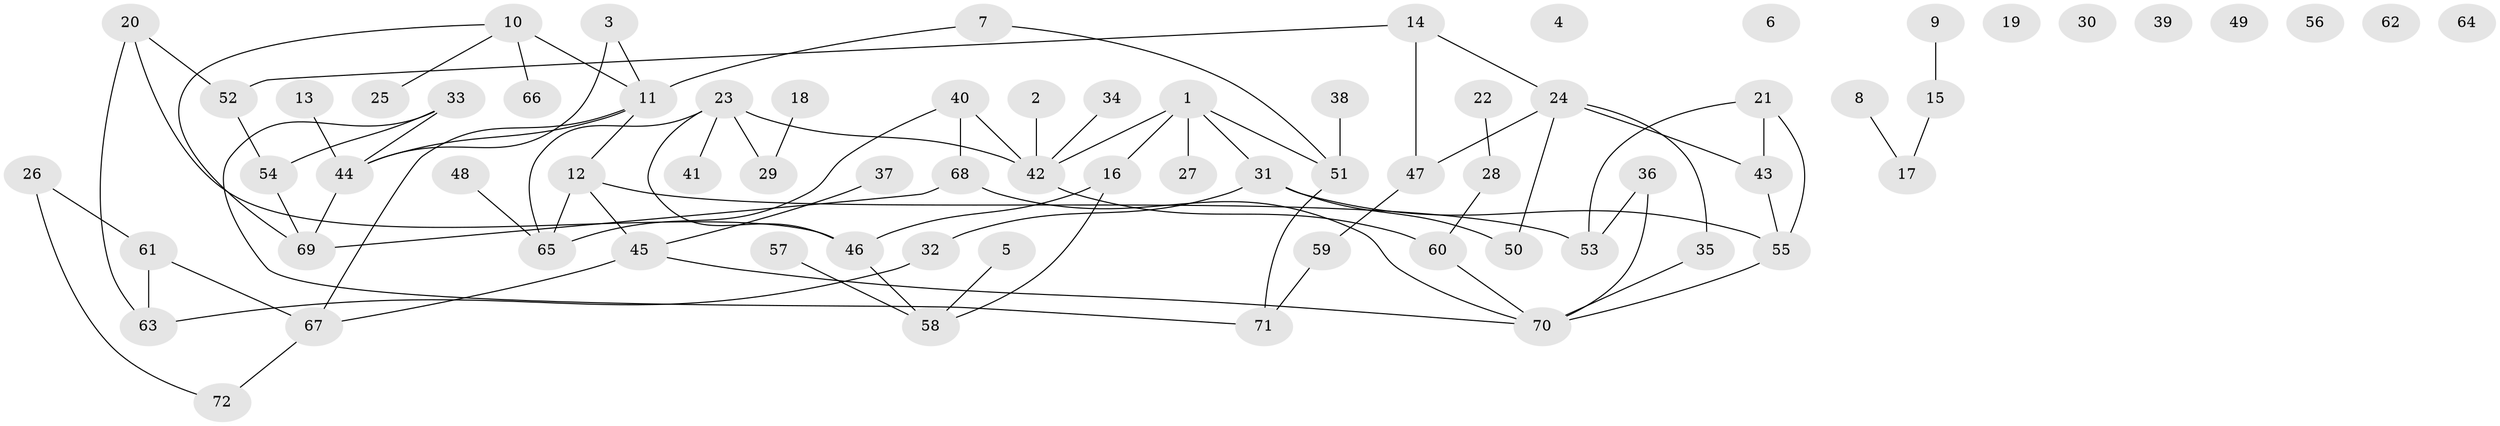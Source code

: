// Generated by graph-tools (version 1.1) at 2025/13/03/09/25 04:13:09]
// undirected, 72 vertices, 86 edges
graph export_dot {
graph [start="1"]
  node [color=gray90,style=filled];
  1;
  2;
  3;
  4;
  5;
  6;
  7;
  8;
  9;
  10;
  11;
  12;
  13;
  14;
  15;
  16;
  17;
  18;
  19;
  20;
  21;
  22;
  23;
  24;
  25;
  26;
  27;
  28;
  29;
  30;
  31;
  32;
  33;
  34;
  35;
  36;
  37;
  38;
  39;
  40;
  41;
  42;
  43;
  44;
  45;
  46;
  47;
  48;
  49;
  50;
  51;
  52;
  53;
  54;
  55;
  56;
  57;
  58;
  59;
  60;
  61;
  62;
  63;
  64;
  65;
  66;
  67;
  68;
  69;
  70;
  71;
  72;
  1 -- 16;
  1 -- 27;
  1 -- 31;
  1 -- 42;
  1 -- 51;
  2 -- 42;
  3 -- 11;
  3 -- 44;
  5 -- 58;
  7 -- 11;
  7 -- 51;
  8 -- 17;
  9 -- 15;
  10 -- 11;
  10 -- 25;
  10 -- 66;
  10 -- 69;
  11 -- 12;
  11 -- 44;
  11 -- 67;
  12 -- 45;
  12 -- 53;
  12 -- 65;
  13 -- 44;
  14 -- 24;
  14 -- 47;
  14 -- 52;
  15 -- 17;
  16 -- 46;
  16 -- 58;
  18 -- 29;
  20 -- 46;
  20 -- 52;
  20 -- 63;
  21 -- 43;
  21 -- 53;
  21 -- 55;
  22 -- 28;
  23 -- 29;
  23 -- 41;
  23 -- 42;
  23 -- 46;
  23 -- 65;
  24 -- 35;
  24 -- 43;
  24 -- 47;
  24 -- 50;
  26 -- 61;
  26 -- 72;
  28 -- 60;
  31 -- 32;
  31 -- 50;
  31 -- 55;
  32 -- 63;
  33 -- 44;
  33 -- 54;
  33 -- 71;
  34 -- 42;
  35 -- 70;
  36 -- 53;
  36 -- 70;
  37 -- 45;
  38 -- 51;
  40 -- 42;
  40 -- 65;
  40 -- 68;
  42 -- 60;
  43 -- 55;
  44 -- 69;
  45 -- 67;
  45 -- 70;
  46 -- 58;
  47 -- 59;
  48 -- 65;
  51 -- 71;
  52 -- 54;
  54 -- 69;
  55 -- 70;
  57 -- 58;
  59 -- 71;
  60 -- 70;
  61 -- 63;
  61 -- 67;
  67 -- 72;
  68 -- 69;
  68 -- 70;
}
